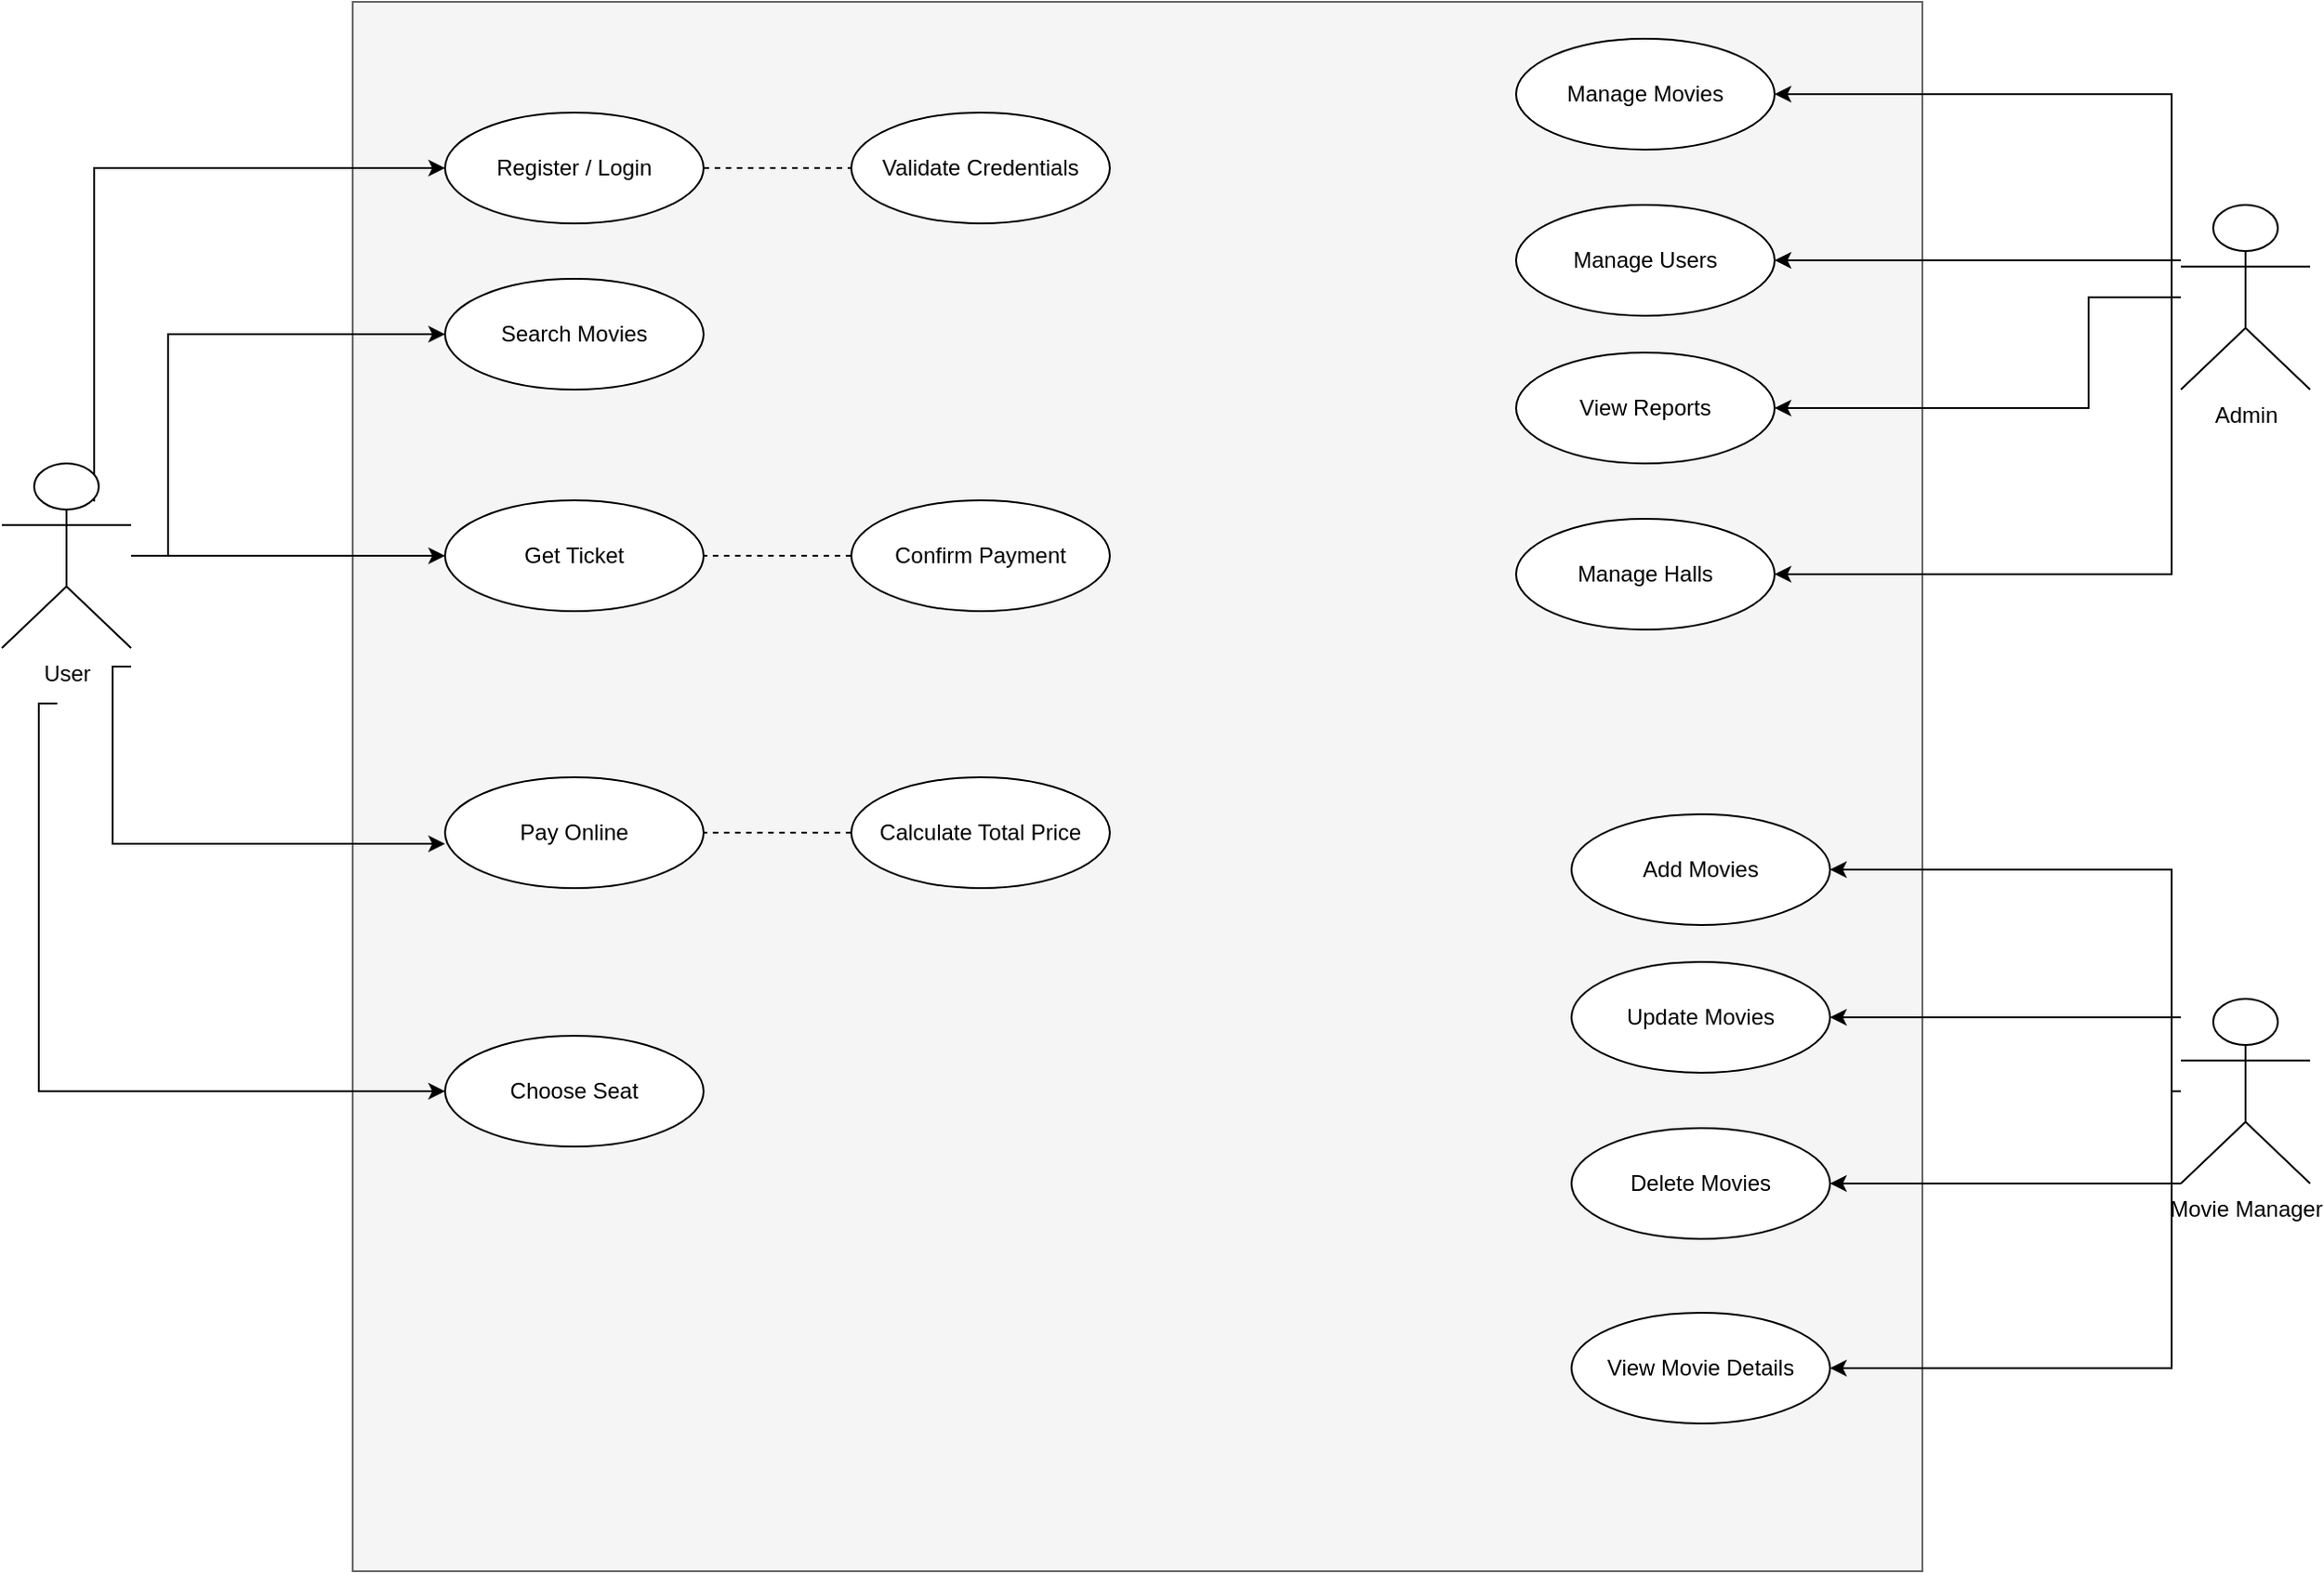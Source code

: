 <mxfile version="26.2.14">
  <diagram name="Page-1" id="6csNrVKLw4c2Pl__SBZH">
    <mxGraphModel dx="2500" dy="948" grid="1" gridSize="10" guides="1" tooltips="1" connect="1" arrows="1" fold="1" page="1" pageScale="1" pageWidth="850" pageHeight="1100" math="0" shadow="0">
      <root>
        <mxCell id="0" />
        <mxCell id="1" parent="0" />
        <mxCell id="Bu-GhgE_XSow3w0XUoch-33" value="" style="whiteSpace=wrap;html=1;aspect=fixed;fillColor=#f5f5f5;fontColor=#333333;strokeColor=#666666;" vertex="1" parent="1">
          <mxGeometry x="220" y="100" width="850" height="850" as="geometry" />
        </mxCell>
        <mxCell id="Bu-GhgE_XSow3w0XUoch-52" style="edgeStyle=orthogonalEdgeStyle;rounded=0;orthogonalLoop=1;jettySize=auto;html=1;entryX=0;entryY=0.5;entryDx=0;entryDy=0;" edge="1" parent="1" target="Bu-GhgE_XSow3w0XUoch-39">
          <mxGeometry relative="1" as="geometry">
            <mxPoint x="80.0" y="370.61" as="sourcePoint" />
            <mxPoint x="260" y="189" as="targetPoint" />
            <Array as="points">
              <mxPoint x="80" y="190" />
            </Array>
          </mxGeometry>
        </mxCell>
        <mxCell id="Bu-GhgE_XSow3w0XUoch-53" style="edgeStyle=orthogonalEdgeStyle;rounded=0;orthogonalLoop=1;jettySize=auto;html=1;" edge="1" parent="1" source="Bu-GhgE_XSow3w0XUoch-34" target="Bu-GhgE_XSow3w0XUoch-44">
          <mxGeometry relative="1" as="geometry">
            <Array as="points">
              <mxPoint x="120" y="400" />
              <mxPoint x="120" y="280" />
            </Array>
          </mxGeometry>
        </mxCell>
        <mxCell id="Bu-GhgE_XSow3w0XUoch-56" style="edgeStyle=orthogonalEdgeStyle;rounded=0;orthogonalLoop=1;jettySize=auto;html=1;" edge="1" parent="1" source="Bu-GhgE_XSow3w0XUoch-34" target="Bu-GhgE_XSow3w0XUoch-46">
          <mxGeometry relative="1" as="geometry" />
        </mxCell>
        <mxCell id="Bu-GhgE_XSow3w0XUoch-57" style="edgeStyle=orthogonalEdgeStyle;rounded=0;orthogonalLoop=1;jettySize=auto;html=1;" edge="1" parent="1">
          <mxGeometry relative="1" as="geometry">
            <mxPoint x="100" y="460" as="sourcePoint" />
            <mxPoint x="270" y="556" as="targetPoint" />
            <Array as="points">
              <mxPoint x="90" y="556" />
            </Array>
          </mxGeometry>
        </mxCell>
        <mxCell id="Bu-GhgE_XSow3w0XUoch-58" style="edgeStyle=orthogonalEdgeStyle;rounded=0;orthogonalLoop=1;jettySize=auto;html=1;entryX=0;entryY=0.5;entryDx=0;entryDy=0;" edge="1" parent="1" target="Bu-GhgE_XSow3w0XUoch-50">
          <mxGeometry relative="1" as="geometry">
            <mxPoint x="60" y="480" as="sourcePoint" />
            <Array as="points">
              <mxPoint x="50" y="690" />
            </Array>
          </mxGeometry>
        </mxCell>
        <mxCell id="Bu-GhgE_XSow3w0XUoch-34" value="User" style="shape=umlActor;verticalLabelPosition=bottom;verticalAlign=top;html=1;" vertex="1" parent="1">
          <mxGeometry x="30" y="350" width="70" height="100" as="geometry" />
        </mxCell>
        <mxCell id="Bu-GhgE_XSow3w0XUoch-89" style="edgeStyle=orthogonalEdgeStyle;rounded=0;orthogonalLoop=1;jettySize=auto;html=1;entryX=1;entryY=0.5;entryDx=0;entryDy=0;" edge="1" parent="1" source="Bu-GhgE_XSow3w0XUoch-35" target="Bu-GhgE_XSow3w0XUoch-82">
          <mxGeometry relative="1" as="geometry">
            <Array as="points">
              <mxPoint x="1205" y="570" />
            </Array>
          </mxGeometry>
        </mxCell>
        <mxCell id="Bu-GhgE_XSow3w0XUoch-91" style="edgeStyle=orthogonalEdgeStyle;rounded=0;orthogonalLoop=1;jettySize=auto;html=1;entryX=1;entryY=0.5;entryDx=0;entryDy=0;" edge="1" parent="1" source="Bu-GhgE_XSow3w0XUoch-35" target="Bu-GhgE_XSow3w0XUoch-80">
          <mxGeometry relative="1" as="geometry">
            <Array as="points">
              <mxPoint x="1205" y="650" />
            </Array>
          </mxGeometry>
        </mxCell>
        <mxCell id="Bu-GhgE_XSow3w0XUoch-93" style="edgeStyle=orthogonalEdgeStyle;rounded=0;orthogonalLoop=1;jettySize=auto;html=1;" edge="1" parent="1" source="Bu-GhgE_XSow3w0XUoch-35" target="Bu-GhgE_XSow3w0XUoch-86">
          <mxGeometry relative="1" as="geometry">
            <Array as="points">
              <mxPoint x="1140" y="740" />
              <mxPoint x="1140" y="740" />
            </Array>
          </mxGeometry>
        </mxCell>
        <mxCell id="Bu-GhgE_XSow3w0XUoch-94" style="edgeStyle=orthogonalEdgeStyle;rounded=0;orthogonalLoop=1;jettySize=auto;html=1;entryX=1;entryY=0.5;entryDx=0;entryDy=0;" edge="1" parent="1" source="Bu-GhgE_XSow3w0XUoch-35" target="Bu-GhgE_XSow3w0XUoch-84">
          <mxGeometry relative="1" as="geometry">
            <Array as="points">
              <mxPoint x="1205" y="840" />
            </Array>
          </mxGeometry>
        </mxCell>
        <mxCell id="Bu-GhgE_XSow3w0XUoch-35" value="Movie Manager" style="shape=umlActor;verticalLabelPosition=bottom;verticalAlign=top;html=1;" vertex="1" parent="1">
          <mxGeometry x="1210" y="640" width="70" height="100" as="geometry" />
        </mxCell>
        <mxCell id="Bu-GhgE_XSow3w0XUoch-39" value="Register / Login" style="ellipse;whiteSpace=wrap;html=1;" vertex="1" parent="1">
          <mxGeometry x="270" y="160" width="140" height="60" as="geometry" />
        </mxCell>
        <mxCell id="Bu-GhgE_XSow3w0XUoch-44" value="Search Movies" style="ellipse;whiteSpace=wrap;html=1;" vertex="1" parent="1">
          <mxGeometry x="270" y="250" width="140" height="60" as="geometry" />
        </mxCell>
        <mxCell id="Bu-GhgE_XSow3w0XUoch-46" value="Get Ticket" style="ellipse;whiteSpace=wrap;html=1;" vertex="1" parent="1">
          <mxGeometry x="270" y="370" width="140" height="60" as="geometry" />
        </mxCell>
        <mxCell id="Bu-GhgE_XSow3w0XUoch-48" value="Pay Online" style="ellipse;whiteSpace=wrap;html=1;" vertex="1" parent="1">
          <mxGeometry x="270" y="520" width="140" height="60" as="geometry" />
        </mxCell>
        <mxCell id="Bu-GhgE_XSow3w0XUoch-50" value="Choose Seat" style="ellipse;whiteSpace=wrap;html=1;" vertex="1" parent="1">
          <mxGeometry x="270" y="660" width="140" height="60" as="geometry" />
        </mxCell>
        <mxCell id="Bu-GhgE_XSow3w0XUoch-73" style="edgeStyle=orthogonalEdgeStyle;rounded=0;orthogonalLoop=1;jettySize=auto;html=1;entryX=1;entryY=0.5;entryDx=0;entryDy=0;" edge="1" parent="1" source="Bu-GhgE_XSow3w0XUoch-60" target="Bu-GhgE_XSow3w0XUoch-69">
          <mxGeometry relative="1" as="geometry">
            <Array as="points">
              <mxPoint x="1205" y="150" />
            </Array>
          </mxGeometry>
        </mxCell>
        <mxCell id="Bu-GhgE_XSow3w0XUoch-76" style="edgeStyle=orthogonalEdgeStyle;rounded=0;orthogonalLoop=1;jettySize=auto;html=1;" edge="1" parent="1" source="Bu-GhgE_XSow3w0XUoch-60" target="Bu-GhgE_XSow3w0XUoch-67">
          <mxGeometry relative="1" as="geometry">
            <Array as="points">
              <mxPoint x="1140" y="240" />
              <mxPoint x="1140" y="240" />
            </Array>
          </mxGeometry>
        </mxCell>
        <mxCell id="Bu-GhgE_XSow3w0XUoch-78" style="edgeStyle=orthogonalEdgeStyle;rounded=0;orthogonalLoop=1;jettySize=auto;html=1;entryX=1;entryY=0.5;entryDx=0;entryDy=0;" edge="1" parent="1" source="Bu-GhgE_XSow3w0XUoch-60" target="Bu-GhgE_XSow3w0XUoch-65">
          <mxGeometry relative="1" as="geometry">
            <Array as="points">
              <mxPoint x="1160" y="260" />
              <mxPoint x="1160" y="320" />
            </Array>
          </mxGeometry>
        </mxCell>
        <mxCell id="Bu-GhgE_XSow3w0XUoch-79" style="edgeStyle=orthogonalEdgeStyle;rounded=0;orthogonalLoop=1;jettySize=auto;html=1;entryX=1;entryY=0.5;entryDx=0;entryDy=0;" edge="1" parent="1" source="Bu-GhgE_XSow3w0XUoch-60" target="Bu-GhgE_XSow3w0XUoch-63">
          <mxGeometry relative="1" as="geometry">
            <Array as="points">
              <mxPoint x="1205" y="410" />
            </Array>
          </mxGeometry>
        </mxCell>
        <mxCell id="Bu-GhgE_XSow3w0XUoch-60" value="Admin" style="shape=umlActor;verticalLabelPosition=bottom;verticalAlign=top;html=1;outlineConnect=0;" vertex="1" parent="1">
          <mxGeometry x="1210" y="210" width="70" height="100" as="geometry" />
        </mxCell>
        <mxCell id="Bu-GhgE_XSow3w0XUoch-63" value="Manage Halls" style="ellipse;whiteSpace=wrap;html=1;" vertex="1" parent="1">
          <mxGeometry x="850" y="380" width="140" height="60" as="geometry" />
        </mxCell>
        <mxCell id="Bu-GhgE_XSow3w0XUoch-65" value="View Reports" style="ellipse;whiteSpace=wrap;html=1;" vertex="1" parent="1">
          <mxGeometry x="850" y="290" width="140" height="60" as="geometry" />
        </mxCell>
        <mxCell id="Bu-GhgE_XSow3w0XUoch-67" value="Manage Users" style="ellipse;whiteSpace=wrap;html=1;" vertex="1" parent="1">
          <mxGeometry x="850" y="210" width="140" height="60" as="geometry" />
        </mxCell>
        <mxCell id="Bu-GhgE_XSow3w0XUoch-69" value="Manage Movies" style="ellipse;whiteSpace=wrap;html=1;" vertex="1" parent="1">
          <mxGeometry x="850" y="120" width="140" height="60" as="geometry" />
        </mxCell>
        <mxCell id="Bu-GhgE_XSow3w0XUoch-71" style="edgeStyle=orthogonalEdgeStyle;rounded=0;orthogonalLoop=1;jettySize=auto;html=1;exitX=0.5;exitY=1;exitDx=0;exitDy=0;" edge="1" parent="1" source="Bu-GhgE_XSow3w0XUoch-63" target="Bu-GhgE_XSow3w0XUoch-63">
          <mxGeometry relative="1" as="geometry" />
        </mxCell>
        <mxCell id="Bu-GhgE_XSow3w0XUoch-80" value="Update Movies" style="ellipse;whiteSpace=wrap;html=1;" vertex="1" parent="1">
          <mxGeometry x="880" y="620" width="140" height="60" as="geometry" />
        </mxCell>
        <mxCell id="Bu-GhgE_XSow3w0XUoch-82" value="Add Movies" style="ellipse;whiteSpace=wrap;html=1;" vertex="1" parent="1">
          <mxGeometry x="880" y="540" width="140" height="60" as="geometry" />
        </mxCell>
        <mxCell id="Bu-GhgE_XSow3w0XUoch-84" value="View Movie Details" style="ellipse;whiteSpace=wrap;html=1;" vertex="1" parent="1">
          <mxGeometry x="880" y="810" width="140" height="60" as="geometry" />
        </mxCell>
        <mxCell id="Bu-GhgE_XSow3w0XUoch-86" value="Delete Movies" style="ellipse;whiteSpace=wrap;html=1;" vertex="1" parent="1">
          <mxGeometry x="880" y="710" width="140" height="60" as="geometry" />
        </mxCell>
        <mxCell id="Bu-GhgE_XSow3w0XUoch-98" value="Calculate Total Price" style="ellipse;whiteSpace=wrap;html=1;" vertex="1" parent="1">
          <mxGeometry x="490" y="520" width="140" height="60" as="geometry" />
        </mxCell>
        <mxCell id="Bu-GhgE_XSow3w0XUoch-100" value="" style="endArrow=none;dashed=1;html=1;rounded=0;exitX=0;exitY=0.5;exitDx=0;exitDy=0;entryX=1;entryY=0.5;entryDx=0;entryDy=0;" edge="1" parent="1" source="Bu-GhgE_XSow3w0XUoch-98" target="Bu-GhgE_XSow3w0XUoch-48">
          <mxGeometry width="50" height="50" relative="1" as="geometry">
            <mxPoint x="400" y="470" as="sourcePoint" />
            <mxPoint x="400" y="460" as="targetPoint" />
          </mxGeometry>
        </mxCell>
        <mxCell id="Bu-GhgE_XSow3w0XUoch-102" value="Confirm Payment" style="ellipse;whiteSpace=wrap;html=1;" vertex="1" parent="1">
          <mxGeometry x="490" y="370" width="140" height="60" as="geometry" />
        </mxCell>
        <mxCell id="Bu-GhgE_XSow3w0XUoch-104" value="" style="endArrow=none;dashed=1;html=1;rounded=0;exitX=0;exitY=0.5;exitDx=0;exitDy=0;entryX=1;entryY=0.5;entryDx=0;entryDy=0;" edge="1" parent="1" source="Bu-GhgE_XSow3w0XUoch-102" target="Bu-GhgE_XSow3w0XUoch-46">
          <mxGeometry width="50" height="50" relative="1" as="geometry">
            <mxPoint x="400" y="470" as="sourcePoint" />
            <mxPoint x="450" y="420" as="targetPoint" />
          </mxGeometry>
        </mxCell>
        <mxCell id="Bu-GhgE_XSow3w0XUoch-105" value="Validate Credentials" style="ellipse;whiteSpace=wrap;html=1;" vertex="1" parent="1">
          <mxGeometry x="490" y="160" width="140" height="60" as="geometry" />
        </mxCell>
        <mxCell id="Bu-GhgE_XSow3w0XUoch-107" value="" style="endArrow=none;dashed=1;html=1;rounded=0;entryX=0;entryY=0.5;entryDx=0;entryDy=0;exitX=1;exitY=0.5;exitDx=0;exitDy=0;" edge="1" parent="1" source="Bu-GhgE_XSow3w0XUoch-39" target="Bu-GhgE_XSow3w0XUoch-105">
          <mxGeometry width="50" height="50" relative="1" as="geometry">
            <mxPoint x="430" y="220" as="sourcePoint" />
            <mxPoint x="480" y="170" as="targetPoint" />
          </mxGeometry>
        </mxCell>
      </root>
    </mxGraphModel>
  </diagram>
</mxfile>
